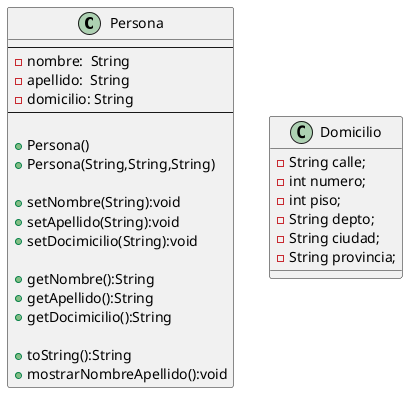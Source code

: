 @startuml


class Persona{
--
- nombre:  String
- apellido:  String
- domicilio: String
--

+Persona()
+Persona(String,String,String)

+setNombre(String):void
+setApellido(String):void
+setDocimicilio(String):void

+getNombre():String
+getApellido():String
+getDocimicilio():String

+toString():String
+mostrarNombreApellido():void
}

class Domicilio {

-String calle;
-int numero;
-int piso;
-String depto;
-String ciudad;
-String provincia;

}
@enduml